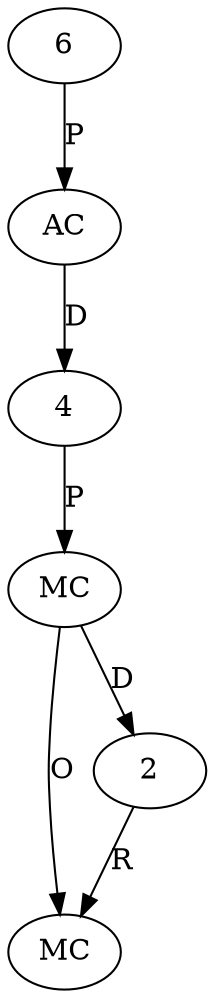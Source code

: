 digraph "AUG" {

  1 [ label="MC" s="booleanValue()" t="Boolean" l="543" ];
  2 [ t="Boolean" n="dummy_" ];
  3 [ label="MC" s="xor()" t="BooleanUtils" l="543" ];
  4 [ t="Boolean[]" n="dummy_" ];
  5 [ label="AC" t="Boolean" l="545" ];
  6 [ t="Boolean" v="null" n="Boolean.TRUE" ];
  2 -> 1 [ label="R" ];
  3 -> 1 [ label="O" ];
  3 -> 2 [ label="D" ];
  4 -> 3 [ label="P" ];
  5 -> 4 [ label="D" ];
  6 -> 5 [ label="P" ];
}
